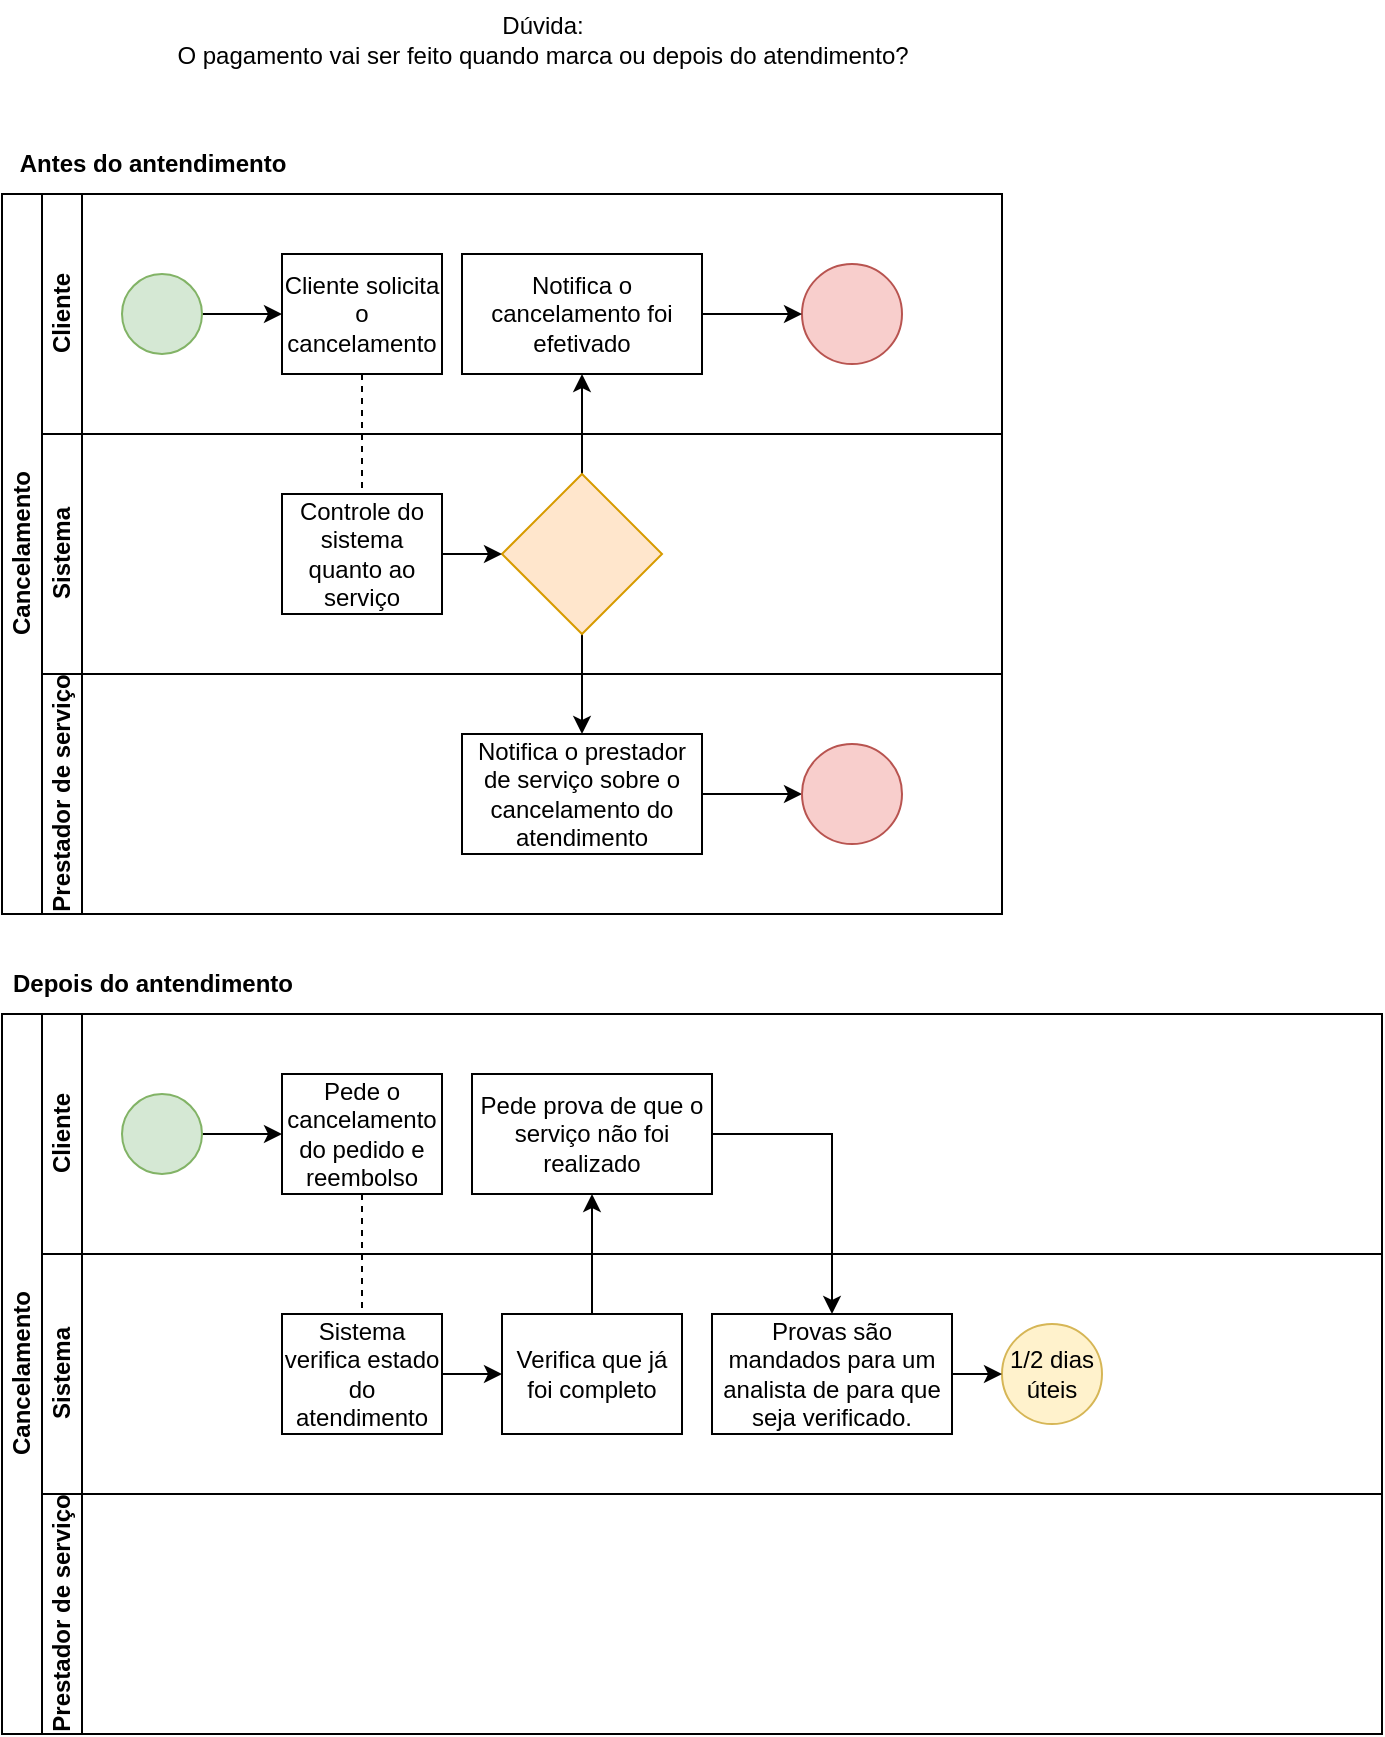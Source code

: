 <mxfile version="24.0.1" type="github">
  <diagram id="prtHgNgQTEPvFCAcTncT" name="Page-1">
    <mxGraphModel dx="839" dy="446" grid="1" gridSize="10" guides="1" tooltips="1" connect="1" arrows="1" fold="1" page="1" pageScale="1" pageWidth="827" pageHeight="1169" math="0" shadow="0">
      <root>
        <mxCell id="0" />
        <mxCell id="1" parent="0" />
        <mxCell id="dNxyNK7c78bLwvsdeMH5-19" value="Cancelamento" style="swimlane;html=1;childLayout=stackLayout;resizeParent=1;resizeParentMax=0;horizontal=0;startSize=20;horizontalStack=0;" parent="1" vertex="1">
          <mxGeometry x="120" y="120" width="500" height="360" as="geometry" />
        </mxCell>
        <mxCell id="dNxyNK7c78bLwvsdeMH5-27" value="" style="edgeStyle=orthogonalEdgeStyle;rounded=0;orthogonalLoop=1;jettySize=auto;html=1;dashed=1;endArrow=none;endFill=0;" parent="dNxyNK7c78bLwvsdeMH5-19" source="dNxyNK7c78bLwvsdeMH5-24" target="dNxyNK7c78bLwvsdeMH5-26" edge="1">
          <mxGeometry relative="1" as="geometry" />
        </mxCell>
        <mxCell id="dNxyNK7c78bLwvsdeMH5-20" value="Cliente" style="swimlane;html=1;startSize=20;horizontal=0;" parent="dNxyNK7c78bLwvsdeMH5-19" vertex="1">
          <mxGeometry x="20" width="480" height="120" as="geometry" />
        </mxCell>
        <mxCell id="dNxyNK7c78bLwvsdeMH5-25" value="" style="edgeStyle=orthogonalEdgeStyle;rounded=0;orthogonalLoop=1;jettySize=auto;html=1;" parent="dNxyNK7c78bLwvsdeMH5-20" source="dNxyNK7c78bLwvsdeMH5-23" target="dNxyNK7c78bLwvsdeMH5-24" edge="1">
          <mxGeometry relative="1" as="geometry" />
        </mxCell>
        <mxCell id="dNxyNK7c78bLwvsdeMH5-23" value="" style="ellipse;whiteSpace=wrap;html=1;fillColor=#d5e8d4;strokeColor=#82b366;" parent="dNxyNK7c78bLwvsdeMH5-20" vertex="1">
          <mxGeometry x="40" y="40" width="40" height="40" as="geometry" />
        </mxCell>
        <mxCell id="dNxyNK7c78bLwvsdeMH5-24" value="Cliente solicita o cancelamento" style="rounded=0;whiteSpace=wrap;html=1;fontFamily=Helvetica;fontSize=12;fontColor=#000000;align=center;" parent="dNxyNK7c78bLwvsdeMH5-20" vertex="1">
          <mxGeometry x="120" y="30" width="80" height="60" as="geometry" />
        </mxCell>
        <mxCell id="7myuZRmeyZ9sE668qBuN-2" value="Notifica o cancelamento foi efetivado" style="rounded=0;whiteSpace=wrap;html=1;" parent="dNxyNK7c78bLwvsdeMH5-20" vertex="1">
          <mxGeometry x="210" y="30" width="120" height="60" as="geometry" />
        </mxCell>
        <mxCell id="7myuZRmeyZ9sE668qBuN-7" value="" style="ellipse;whiteSpace=wrap;html=1;aspect=fixed;fillColor=#f8cecc;strokeColor=#b85450;" parent="dNxyNK7c78bLwvsdeMH5-20" vertex="1">
          <mxGeometry x="380" y="35" width="50" height="50" as="geometry" />
        </mxCell>
        <mxCell id="7myuZRmeyZ9sE668qBuN-6" style="edgeStyle=orthogonalEdgeStyle;rounded=0;orthogonalLoop=1;jettySize=auto;html=1;exitX=1;exitY=0.5;exitDx=0;exitDy=0;" parent="dNxyNK7c78bLwvsdeMH5-20" source="7myuZRmeyZ9sE668qBuN-2" target="7myuZRmeyZ9sE668qBuN-7" edge="1">
          <mxGeometry relative="1" as="geometry">
            <mxPoint x="380" y="60" as="targetPoint" />
          </mxGeometry>
        </mxCell>
        <mxCell id="dNxyNK7c78bLwvsdeMH5-21" value="Sistema" style="swimlane;html=1;startSize=20;horizontal=0;" parent="dNxyNK7c78bLwvsdeMH5-19" vertex="1">
          <mxGeometry x="20" y="120" width="480" height="120" as="geometry" />
        </mxCell>
        <mxCell id="dNxyNK7c78bLwvsdeMH5-26" value="Controle do sistema quanto ao serviço" style="rounded=0;whiteSpace=wrap;html=1;fontFamily=Helvetica;fontSize=12;fontColor=#000000;align=center;" parent="dNxyNK7c78bLwvsdeMH5-21" vertex="1">
          <mxGeometry x="120" y="30" width="80" height="60" as="geometry" />
        </mxCell>
        <mxCell id="dNxyNK7c78bLwvsdeMH5-22" value="Prestador de serviço" style="swimlane;html=1;startSize=20;horizontal=0;" parent="dNxyNK7c78bLwvsdeMH5-19" vertex="1">
          <mxGeometry x="20" y="240" width="480" height="120" as="geometry" />
        </mxCell>
        <mxCell id="7myuZRmeyZ9sE668qBuN-9" style="edgeStyle=orthogonalEdgeStyle;rounded=0;orthogonalLoop=1;jettySize=auto;html=1;exitX=1;exitY=0.5;exitDx=0;exitDy=0;entryX=0;entryY=0.5;entryDx=0;entryDy=0;" parent="dNxyNK7c78bLwvsdeMH5-22" source="7myuZRmeyZ9sE668qBuN-4" target="7myuZRmeyZ9sE668qBuN-8" edge="1">
          <mxGeometry relative="1" as="geometry" />
        </mxCell>
        <mxCell id="7myuZRmeyZ9sE668qBuN-4" value="Notifica o prestador de serviço sobre o cancelamento do atendimento" style="rounded=0;whiteSpace=wrap;html=1;" parent="dNxyNK7c78bLwvsdeMH5-22" vertex="1">
          <mxGeometry x="210" y="30" width="120" height="60" as="geometry" />
        </mxCell>
        <mxCell id="7myuZRmeyZ9sE668qBuN-8" value="" style="ellipse;whiteSpace=wrap;html=1;aspect=fixed;fillColor=#f8cecc;strokeColor=#b85450;" parent="dNxyNK7c78bLwvsdeMH5-22" vertex="1">
          <mxGeometry x="380" y="35" width="50" height="50" as="geometry" />
        </mxCell>
        <mxCell id="i0STGZXZ2wKi7M2kmN0H-23" value="Cancelamento" style="swimlane;html=1;childLayout=stackLayout;resizeParent=1;resizeParentMax=0;horizontal=0;startSize=20;horizontalStack=0;" parent="1" vertex="1">
          <mxGeometry x="120" y="530" width="690" height="360" as="geometry" />
        </mxCell>
        <mxCell id="i0STGZXZ2wKi7M2kmN0H-24" value="" style="edgeStyle=orthogonalEdgeStyle;rounded=0;orthogonalLoop=1;jettySize=auto;html=1;dashed=1;endArrow=none;endFill=0;" parent="i0STGZXZ2wKi7M2kmN0H-23" source="i0STGZXZ2wKi7M2kmN0H-31" target="i0STGZXZ2wKi7M2kmN0H-37" edge="1">
          <mxGeometry relative="1" as="geometry" />
        </mxCell>
        <mxCell id="i0STGZXZ2wKi7M2kmN0H-28" value="Cliente" style="swimlane;html=1;startSize=20;horizontal=0;" parent="i0STGZXZ2wKi7M2kmN0H-23" vertex="1">
          <mxGeometry x="20" width="670" height="120" as="geometry" />
        </mxCell>
        <mxCell id="i0STGZXZ2wKi7M2kmN0H-29" value="" style="edgeStyle=orthogonalEdgeStyle;rounded=0;orthogonalLoop=1;jettySize=auto;html=1;" parent="i0STGZXZ2wKi7M2kmN0H-28" source="i0STGZXZ2wKi7M2kmN0H-30" target="i0STGZXZ2wKi7M2kmN0H-31" edge="1">
          <mxGeometry relative="1" as="geometry" />
        </mxCell>
        <mxCell id="i0STGZXZ2wKi7M2kmN0H-30" value="" style="ellipse;whiteSpace=wrap;html=1;fillColor=#d5e8d4;strokeColor=#82b366;" parent="i0STGZXZ2wKi7M2kmN0H-28" vertex="1">
          <mxGeometry x="40" y="40" width="40" height="40" as="geometry" />
        </mxCell>
        <mxCell id="i0STGZXZ2wKi7M2kmN0H-31" value="Pede o cancelamento do pedido e reembolso" style="rounded=0;whiteSpace=wrap;html=1;fontFamily=Helvetica;fontSize=12;fontColor=#000000;align=center;" parent="i0STGZXZ2wKi7M2kmN0H-28" vertex="1">
          <mxGeometry x="120" y="30" width="80" height="60" as="geometry" />
        </mxCell>
        <mxCell id="zoCGiQhHUhB4SH35A2uE-4" value="Pede prova de que o serviço não foi realizado" style="rounded=0;whiteSpace=wrap;html=1;" vertex="1" parent="i0STGZXZ2wKi7M2kmN0H-28">
          <mxGeometry x="215" y="30" width="120" height="60" as="geometry" />
        </mxCell>
        <mxCell id="i0STGZXZ2wKi7M2kmN0H-35" value="Sistema" style="swimlane;html=1;startSize=20;horizontal=0;" parent="i0STGZXZ2wKi7M2kmN0H-23" vertex="1">
          <mxGeometry x="20" y="120" width="670" height="120" as="geometry" />
        </mxCell>
        <mxCell id="i0STGZXZ2wKi7M2kmN0H-37" value="Sistema verifica estado do atendimento" style="rounded=0;whiteSpace=wrap;html=1;fontFamily=Helvetica;fontSize=12;fontColor=#000000;align=center;" parent="i0STGZXZ2wKi7M2kmN0H-35" vertex="1">
          <mxGeometry x="120" y="30" width="80" height="60" as="geometry" />
        </mxCell>
        <mxCell id="zoCGiQhHUhB4SH35A2uE-2" value="Verifica que já foi completo" style="rounded=0;whiteSpace=wrap;html=1;" vertex="1" parent="i0STGZXZ2wKi7M2kmN0H-35">
          <mxGeometry x="230" y="30" width="90" height="60" as="geometry" />
        </mxCell>
        <mxCell id="zoCGiQhHUhB4SH35A2uE-1" style="edgeStyle=orthogonalEdgeStyle;rounded=0;orthogonalLoop=1;jettySize=auto;html=1;exitX=1;exitY=0.5;exitDx=0;exitDy=0;" edge="1" parent="i0STGZXZ2wKi7M2kmN0H-35" source="i0STGZXZ2wKi7M2kmN0H-37" target="zoCGiQhHUhB4SH35A2uE-2">
          <mxGeometry relative="1" as="geometry">
            <mxPoint x="240" y="60" as="targetPoint" />
          </mxGeometry>
        </mxCell>
        <mxCell id="zoCGiQhHUhB4SH35A2uE-6" value="Provas são mandados para um analista de para que seja verificado." style="rounded=0;whiteSpace=wrap;html=1;" vertex="1" parent="i0STGZXZ2wKi7M2kmN0H-35">
          <mxGeometry x="335" y="30" width="120" height="60" as="geometry" />
        </mxCell>
        <mxCell id="zoCGiQhHUhB4SH35A2uE-9" value="1/2 dias úteis" style="ellipse;whiteSpace=wrap;html=1;aspect=fixed;fillColor=#fff2cc;strokeColor=#d6b656;" vertex="1" parent="i0STGZXZ2wKi7M2kmN0H-35">
          <mxGeometry x="480" y="35" width="50" height="50" as="geometry" />
        </mxCell>
        <mxCell id="zoCGiQhHUhB4SH35A2uE-7" style="edgeStyle=orthogonalEdgeStyle;rounded=0;orthogonalLoop=1;jettySize=auto;html=1;exitX=1;exitY=0.5;exitDx=0;exitDy=0;" edge="1" parent="i0STGZXZ2wKi7M2kmN0H-35" source="zoCGiQhHUhB4SH35A2uE-6" target="zoCGiQhHUhB4SH35A2uE-9">
          <mxGeometry relative="1" as="geometry">
            <mxPoint x="480" y="60" as="targetPoint" />
          </mxGeometry>
        </mxCell>
        <mxCell id="i0STGZXZ2wKi7M2kmN0H-39" value="Prestador de serviço" style="swimlane;html=1;startSize=20;horizontal=0;" parent="i0STGZXZ2wKi7M2kmN0H-23" vertex="1">
          <mxGeometry x="20" y="240" width="670" height="120" as="geometry" />
        </mxCell>
        <mxCell id="zoCGiQhHUhB4SH35A2uE-3" style="edgeStyle=orthogonalEdgeStyle;rounded=0;orthogonalLoop=1;jettySize=auto;html=1;exitX=0.5;exitY=0;exitDx=0;exitDy=0;" edge="1" parent="i0STGZXZ2wKi7M2kmN0H-23" source="zoCGiQhHUhB4SH35A2uE-2" target="zoCGiQhHUhB4SH35A2uE-4">
          <mxGeometry relative="1" as="geometry">
            <mxPoint x="295" y="90" as="targetPoint" />
          </mxGeometry>
        </mxCell>
        <mxCell id="zoCGiQhHUhB4SH35A2uE-5" style="edgeStyle=orthogonalEdgeStyle;rounded=0;orthogonalLoop=1;jettySize=auto;html=1;exitX=1;exitY=0.5;exitDx=0;exitDy=0;" edge="1" parent="i0STGZXZ2wKi7M2kmN0H-23" source="zoCGiQhHUhB4SH35A2uE-4" target="zoCGiQhHUhB4SH35A2uE-6">
          <mxGeometry relative="1" as="geometry">
            <mxPoint x="400" y="170" as="targetPoint" />
          </mxGeometry>
        </mxCell>
        <mxCell id="i0STGZXZ2wKi7M2kmN0H-43" value="Antes do antendimento" style="text;html=1;align=center;verticalAlign=middle;resizable=0;points=[];autosize=1;strokeColor=none;fillColor=none;fontStyle=1" parent="1" vertex="1">
          <mxGeometry x="120" y="90" width="150" height="30" as="geometry" />
        </mxCell>
        <mxCell id="i0STGZXZ2wKi7M2kmN0H-44" value="Depois do antendimento" style="text;html=1;align=center;verticalAlign=middle;resizable=0;points=[];autosize=1;strokeColor=none;fillColor=none;fontStyle=1" parent="1" vertex="1">
          <mxGeometry x="120" y="500" width="150" height="30" as="geometry" />
        </mxCell>
        <mxCell id="7myuZRmeyZ9sE668qBuN-1" style="edgeStyle=orthogonalEdgeStyle;rounded=0;orthogonalLoop=1;jettySize=auto;html=1;exitX=0.5;exitY=0;exitDx=0;exitDy=0;" parent="1" source="b_UL53E4SWHTPdZuhEpg-2" target="7myuZRmeyZ9sE668qBuN-2" edge="1">
          <mxGeometry relative="1" as="geometry">
            <mxPoint x="410" y="210" as="targetPoint" />
          </mxGeometry>
        </mxCell>
        <mxCell id="7myuZRmeyZ9sE668qBuN-3" style="edgeStyle=orthogonalEdgeStyle;rounded=0;orthogonalLoop=1;jettySize=auto;html=1;exitX=0.5;exitY=1;exitDx=0;exitDy=0;" parent="1" source="b_UL53E4SWHTPdZuhEpg-2" target="7myuZRmeyZ9sE668qBuN-4" edge="1">
          <mxGeometry relative="1" as="geometry">
            <mxPoint x="410" y="410" as="targetPoint" />
          </mxGeometry>
        </mxCell>
        <mxCell id="b_UL53E4SWHTPdZuhEpg-2" value="" style="rhombus;whiteSpace=wrap;html=1;fillColor=#ffe6cc;strokeColor=#d79b00;" parent="1" vertex="1">
          <mxGeometry x="370" y="260" width="80" height="80" as="geometry" />
        </mxCell>
        <mxCell id="b_UL53E4SWHTPdZuhEpg-1" style="edgeStyle=orthogonalEdgeStyle;rounded=0;orthogonalLoop=1;jettySize=auto;html=1;exitX=1;exitY=0.5;exitDx=0;exitDy=0;" parent="1" source="dNxyNK7c78bLwvsdeMH5-26" target="b_UL53E4SWHTPdZuhEpg-2" edge="1">
          <mxGeometry relative="1" as="geometry">
            <mxPoint x="410" y="300" as="targetPoint" />
          </mxGeometry>
        </mxCell>
        <mxCell id="7myuZRmeyZ9sE668qBuN-5" value="Dúvida:&lt;div&gt;O pagamento vai ser feito quando marca ou depois do atendimento?&lt;/div&gt;" style="text;html=1;align=center;verticalAlign=middle;resizable=0;points=[];autosize=1;strokeColor=none;fillColor=none;" parent="1" vertex="1">
          <mxGeometry x="195" y="23" width="390" height="40" as="geometry" />
        </mxCell>
      </root>
    </mxGraphModel>
  </diagram>
</mxfile>
